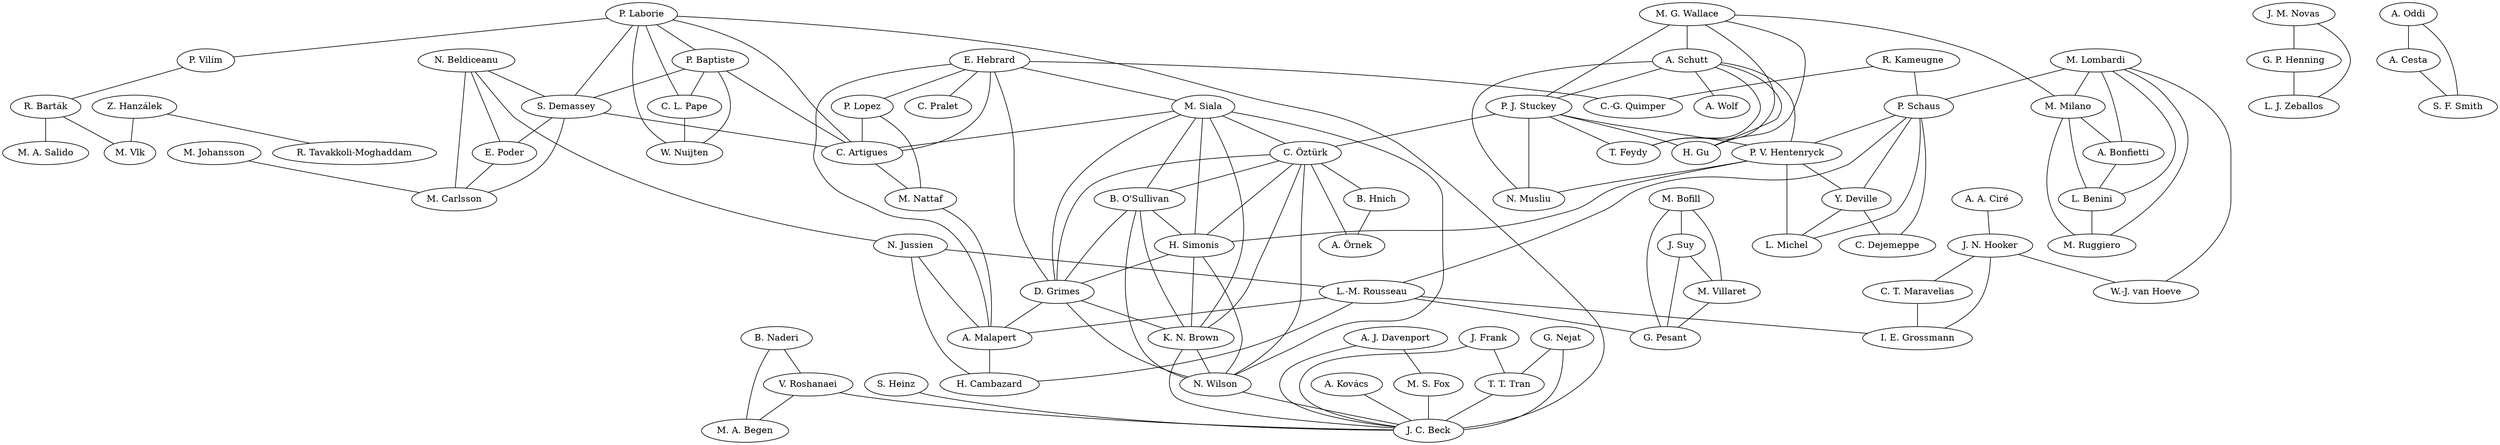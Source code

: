 strict graph coauth {
a116 [label="Z. Hanzálek"]
a91 [label="M. Carlsson"]
a728 [label="V. Roshanaei"]
a1 [label="E. Hebrard"]
a358 [label="E. Poder"]
a137 [label="B. Hnich"]
a121 [label="P. Vilím"]
a17 [label="H. Simonis"]
a125 [label="P. J. Stuckey"]
a82 [label="A. Malapert"]
a726 [label="B. Naderi"]
a588 [label="G. P. Henning"]
a311 [label="M. Vlk"]
a718 [label="M. Ruggiero"]
a10 [label="R. Kameugne"]
a524 [label="J. M. Novas"]
a157 [label="A. A. Ciré"]
a146 [label="A. Kovács"]
a621 [label="L. J. Zeballos"]
a163 [label="C. L. Pape"]
a243 [label="S. Demassey"]
a217 [label="K. N. Brown"]
a129 [label="M. Siala"]
a799 [label="T. T. Tran"]
a204 [label="G. Nejat"]
a154 [label="T. Feydy"]
a206 [label="W.-J. van Hoeve"]
a142 [label="M. Lombardi"]
a233 [label="M. Villaret"]
a248 [label="A. J. Davenport"]
a284 [label="A. Cesta"]
a298 [label="S. F. Smith"]
a124 [label="A. Schutt"]
a128 [label="N. Beldiceanu"]
a16 [label="B. O'Sullivan"]
a8 [label="G. Pesant"]
a148 [label="P. V. Hentenryck"]
a3 [label="P. Lopez"]
a32 [label="L. Michel"]
a45 [label="N. Musliu"]
a138 [label="A. Örnek"]
a117 [label="M. G. Wallace"]
a202 [label="C. Dejemeppe"]
a151 [label="Y. Deville"]
a153 [label="M. A. Salido"]
a326 [label="L.-M. Rousseau"]
a135 [label="C. Öztürk"]
a232 [label="J. Suy"]
a37 [label="C.-G. Quimper"]
a118 [label="P. Laborie"]
a245 [label="L. Benini"]
a6 [label="C. Artigues"]
a430 [label="R. Tavakkoli-Moghaddam"]
a147 [label="P. Schaus"]
a228 [label="M. Bofill"]
a826 [label="N. Wilson"]
a382 [label="I. E. Grossmann"]
a89 [label="J. C. Beck"]
a381 [label="C. T. Maravelias"]
a247 [label="N. Jussien"]
a51 [label="A. Wolf"]
a162 [label="P. Baptiste"]
a999 [label="H. Cambazard"]
a836 [label="M. A. Begen"]
a133 [label="S. Heinz"]
a198 [label="A. Bonfietti"]
a75 [label="M. Johansson"]
a152 [label="R. Barták"]
a336 [label="H. Gu"]
a21 [label="C. Pralet"]
a656 [label="W. Nuijten"]
a282 [label="A. Oddi"]
a160 [label="J. N. Hooker"]
a143 [label="M. Milano"]
a81 [label="M. Nattaf"]
a379 [label="J. Frank"]
a302 [label="M. S. Fox"]
a181 [label="D. Grimes"]
  a143 -- a245 [weight=16]
   a826 -- a89 [weight=3]
   a284 -- a298 [weight=5]
   a282 -- a284 [weight=8]
   a282 -- a298 [weight=7]
   a3 -- a6 [weight=10]
   a124 -- a125 [weight=16]
   a232 -- a233 [weight=5]
   a228 -- a232 [weight=5]
   a228 -- a233 [weight=5]
   a148 -- a45 [weight=1]
   a146 -- a89 [weight=3]
   a358 -- a91 [weight=2]
   a128 -- a358 [weight=5]
   a128 -- a91 [weight=7]
   a728 -- a89 [weight=1]
   a124 -- a51 [weight=2]
   a1 -- a6 [weight=5]
   a1 -- a3 [weight=5]
   a162 -- a163 [weight=9]
   a326 -- a82 [weight=3]
   a142 -- a143 [weight=23]
   a302 -- a89 [weight=8]
   a157 -- a160 [weight=2]
   a163 -- a656 [weight=4]
   a162 -- a656 [weight=3]
   a118 -- a163 [weight=1]
   a118 -- a162 [weight=2]
   a118 -- a656 [weight=3]
   a799 -- a89 [weight=10]
   a162 -- a6 [weight=1]
   a162 -- a243 [weight=1]
   a118 -- a6 [weight=1]
   a118 -- a243 [weight=1]
   a243 -- a6 [weight=2]
   a16 -- a17 [weight=8]
   a204 -- a89 [weight=5]
   a204 -- a799 [weight=3]
   a124 -- a154 [weight=8]
   a117 -- a124 [weight=8]
   a117 -- a125 [weight=8]
   a117 -- a154 [weight=5]
   a125 -- a154 [weight=8]
   a116 -- a311 [weight=4]
   a128 -- a247 [weight=1]
   a198 -- a245 [weight=4]
   a143 -- a198 [weight=9]
   a142 -- a198 [weight=8]
   a142 -- a245 [weight=12]
   a118 -- a121 [weight=2]
   a1 -- a181 [weight=4]
   a379 -- a89 [weight=2]
   a379 -- a799 [weight=3]
   a152 -- a153 [weight=2]
   a726 -- a728 [weight=5]
   a10 -- a147 [weight=1]
   a245 -- a718 [weight=5]
   a143 -- a718 [weight=5]
   a142 -- a718 [weight=4]
   a121 -- a152 [weight=2]
   a124 -- a336 [weight=3]
   a117 -- a336 [weight=3]
   a125 -- a336 [weight=3]
   a6 -- a81 [weight=4]
   a3 -- a81 [weight=4]
   a133 -- a89 [weight=3]
   a16 -- a181 [weight=3]
   a17 -- a181 [weight=3]
   a75 -- a91 [weight=2]
   a381 -- a382 [weight=3]
   a148 -- a17 [weight=2]
   a248 -- a89 [weight=4]
   a248 -- a302 [weight=4]
   a16 -- a217 [weight=2]
   a16 -- a826 [weight=2]
   a135 -- a16 [weight=2]
   a135 -- a181 [weight=2]
   a135 -- a17 [weight=2]
   a135 -- a217 [weight=2]
   a135 -- a826 [weight=2]
   a181 -- a217 [weight=2]
   a181 -- a826 [weight=2]
   a17 -- a217 [weight=2]
   a17 -- a826 [weight=2]
   a217 -- a826 [weight=2]
   a129 -- a16 [weight=2]
   a129 -- a135 [weight=2]
   a129 -- a181 [weight=2]
   a129 -- a17 [weight=2]
   a129 -- a217 [weight=2]
   a129 -- a826 [weight=2]
   a128 -- a243 [weight=1]
   a243 -- a358 [weight=1]
   a243 -- a91 [weight=1]
   a81 -- a82 [weight=3]
   a1 -- a129 [weight=1]
   a129 -- a6 [weight=1]
   a588 -- a621 [weight=4]
   a148 -- a32 [weight=4]
   a148 -- a151 [weight=2]
   a147 -- a32 [weight=1]
   a147 -- a148 [weight=1]
   a147 -- a151 [weight=3]
   a151 -- a32 [weight=1]
   a326 -- a8 [weight=3]
   a524 -- a588 [weight=5]
   a726 -- a836 [weight=5]
   a147 -- a202 [weight=3]
   a247 -- a999 [weight=5]
   a160 -- a381 [weight=1]
   a160 -- a382 [weight=1]
   a117 -- a143 [weight=2]
   a125 -- a148 [weight=1]
   a524 -- a621 [weight=1]
   a137 -- a138 [weight=4]
   a135 -- a138 [weight=5]
   a135 -- a137 [weight=3]
   a116 -- a430 [weight=1]
   a151 -- a202 [weight=1]
   a10 -- a37 [weight=1]
   a160 -- a206 [weight=1]
   a142 -- a147 [weight=2]
   a124 -- a148 [weight=2]
   a232 -- a8 [weight=1]
   a233 -- a8 [weight=1]
   a228 -- a8 [weight=1]
   a142 -- a206 [weight=1]
   a217 -- a89 [weight=2]
   a1 -- a21 [weight=1]
   a82 -- a999 [weight=2]
   a326 -- a999 [weight=2]
   a247 -- a82 [weight=2]
   a247 -- a326 [weight=2]
   a124 -- a45 [weight=1]
   a125 -- a45 [weight=1]
   a728 -- a836 [weight=2]
   a125 -- a135 [weight=1]
   a1 -- a37 [weight=1]
   a118 -- a89 [weight=2]
   a152 -- a311 [weight=1]
   a326 -- a382 [weight=1]
   a147 -- a326 [weight=1]
   a181 -- a82 [weight=1]
   a1 -- a82 [weight=1]
 }
